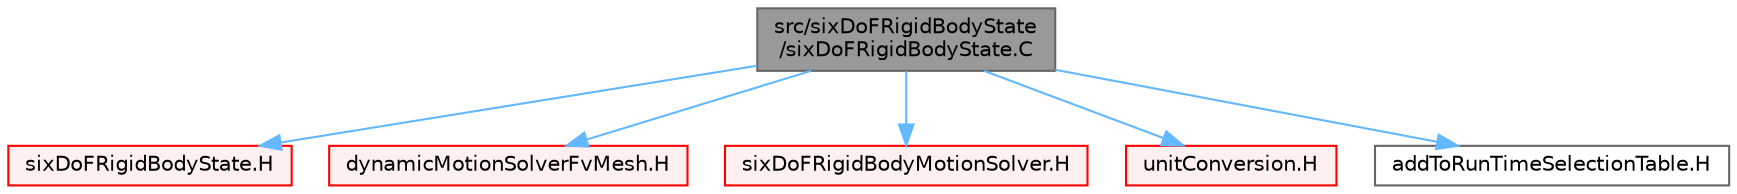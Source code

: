 digraph "src/sixDoFRigidBodyState/sixDoFRigidBodyState.C"
{
 // LATEX_PDF_SIZE
  bgcolor="transparent";
  edge [fontname=Helvetica,fontsize=10,labelfontname=Helvetica,labelfontsize=10];
  node [fontname=Helvetica,fontsize=10,shape=box,height=0.2,width=0.4];
  Node1 [id="Node000001",label="src/sixDoFRigidBodyState\l/sixDoFRigidBodyState.C",height=0.2,width=0.4,color="gray40", fillcolor="grey60", style="filled", fontcolor="black",tooltip=" "];
  Node1 -> Node2 [id="edge1_Node000001_Node000002",color="steelblue1",style="solid",tooltip=" "];
  Node2 [id="Node000002",label="sixDoFRigidBodyState.H",height=0.2,width=0.4,color="red", fillcolor="#FFF0F0", style="filled",URL="$sixDoFRigidBodyState_8H.html",tooltip=" "];
  Node1 -> Node258 [id="edge2_Node000001_Node000258",color="steelblue1",style="solid",tooltip=" "];
  Node258 [id="Node000258",label="dynamicMotionSolverFvMesh.H",height=0.2,width=0.4,color="red", fillcolor="#FFF0F0", style="filled",URL="$dynamicMotionSolverFvMesh_8H.html",tooltip=" "];
  Node1 -> Node382 [id="edge3_Node000001_Node000382",color="steelblue1",style="solid",tooltip=" "];
  Node382 [id="Node000382",label="sixDoFRigidBodyMotionSolver.H",height=0.2,width=0.4,color="red", fillcolor="#FFF0F0", style="filled",URL="$sixDoFRigidBodyMotionSolver_8H.html",tooltip=" "];
  Node1 -> Node440 [id="edge4_Node000001_Node000440",color="steelblue1",style="solid",tooltip=" "];
  Node440 [id="Node000440",label="unitConversion.H",height=0.2,width=0.4,color="red", fillcolor="#FFF0F0", style="filled",URL="$unitConversion_8H.html",tooltip="Unit conversion functions."];
  Node1 -> Node441 [id="edge5_Node000001_Node000441",color="steelblue1",style="solid",tooltip=" "];
  Node441 [id="Node000441",label="addToRunTimeSelectionTable.H",height=0.2,width=0.4,color="grey40", fillcolor="white", style="filled",URL="$addToRunTimeSelectionTable_8H.html",tooltip="Macros for easy insertion into run-time selection tables."];
}
